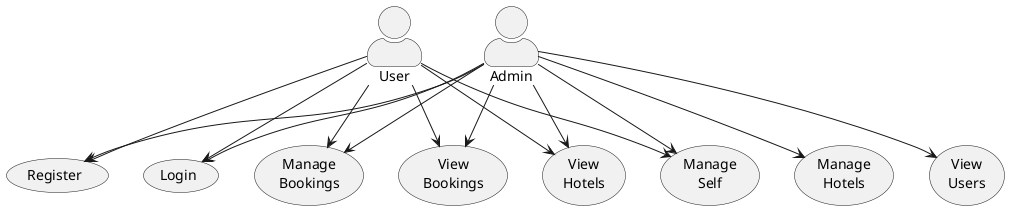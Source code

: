 @startuml usecase
skinparam actorStyle awesome
(Register)
(Login)
(Manage\nBookings) as ManageBookings
(Manage\nHotels) as ManageHotels
(View\nBookings) as ViewBookings
(View\nHotels) as ViewHotels
(View\nUsers) as ViewUsers
(Manage\nSelf) as ManageSelf
:User:
:Admin:
User --> Register
User --> Login
User --> ViewBookings
User --> ManageBookings
User --> ViewHotels
User --> ManageSelf
Admin --> Register
Admin --> Login
Admin --> ViewBookings
Admin --> ManageBookings
Admin --> ViewHotels
Admin --> ManageHotels
Admin --> ManageSelf
Admin --> ViewUsers
@enduml